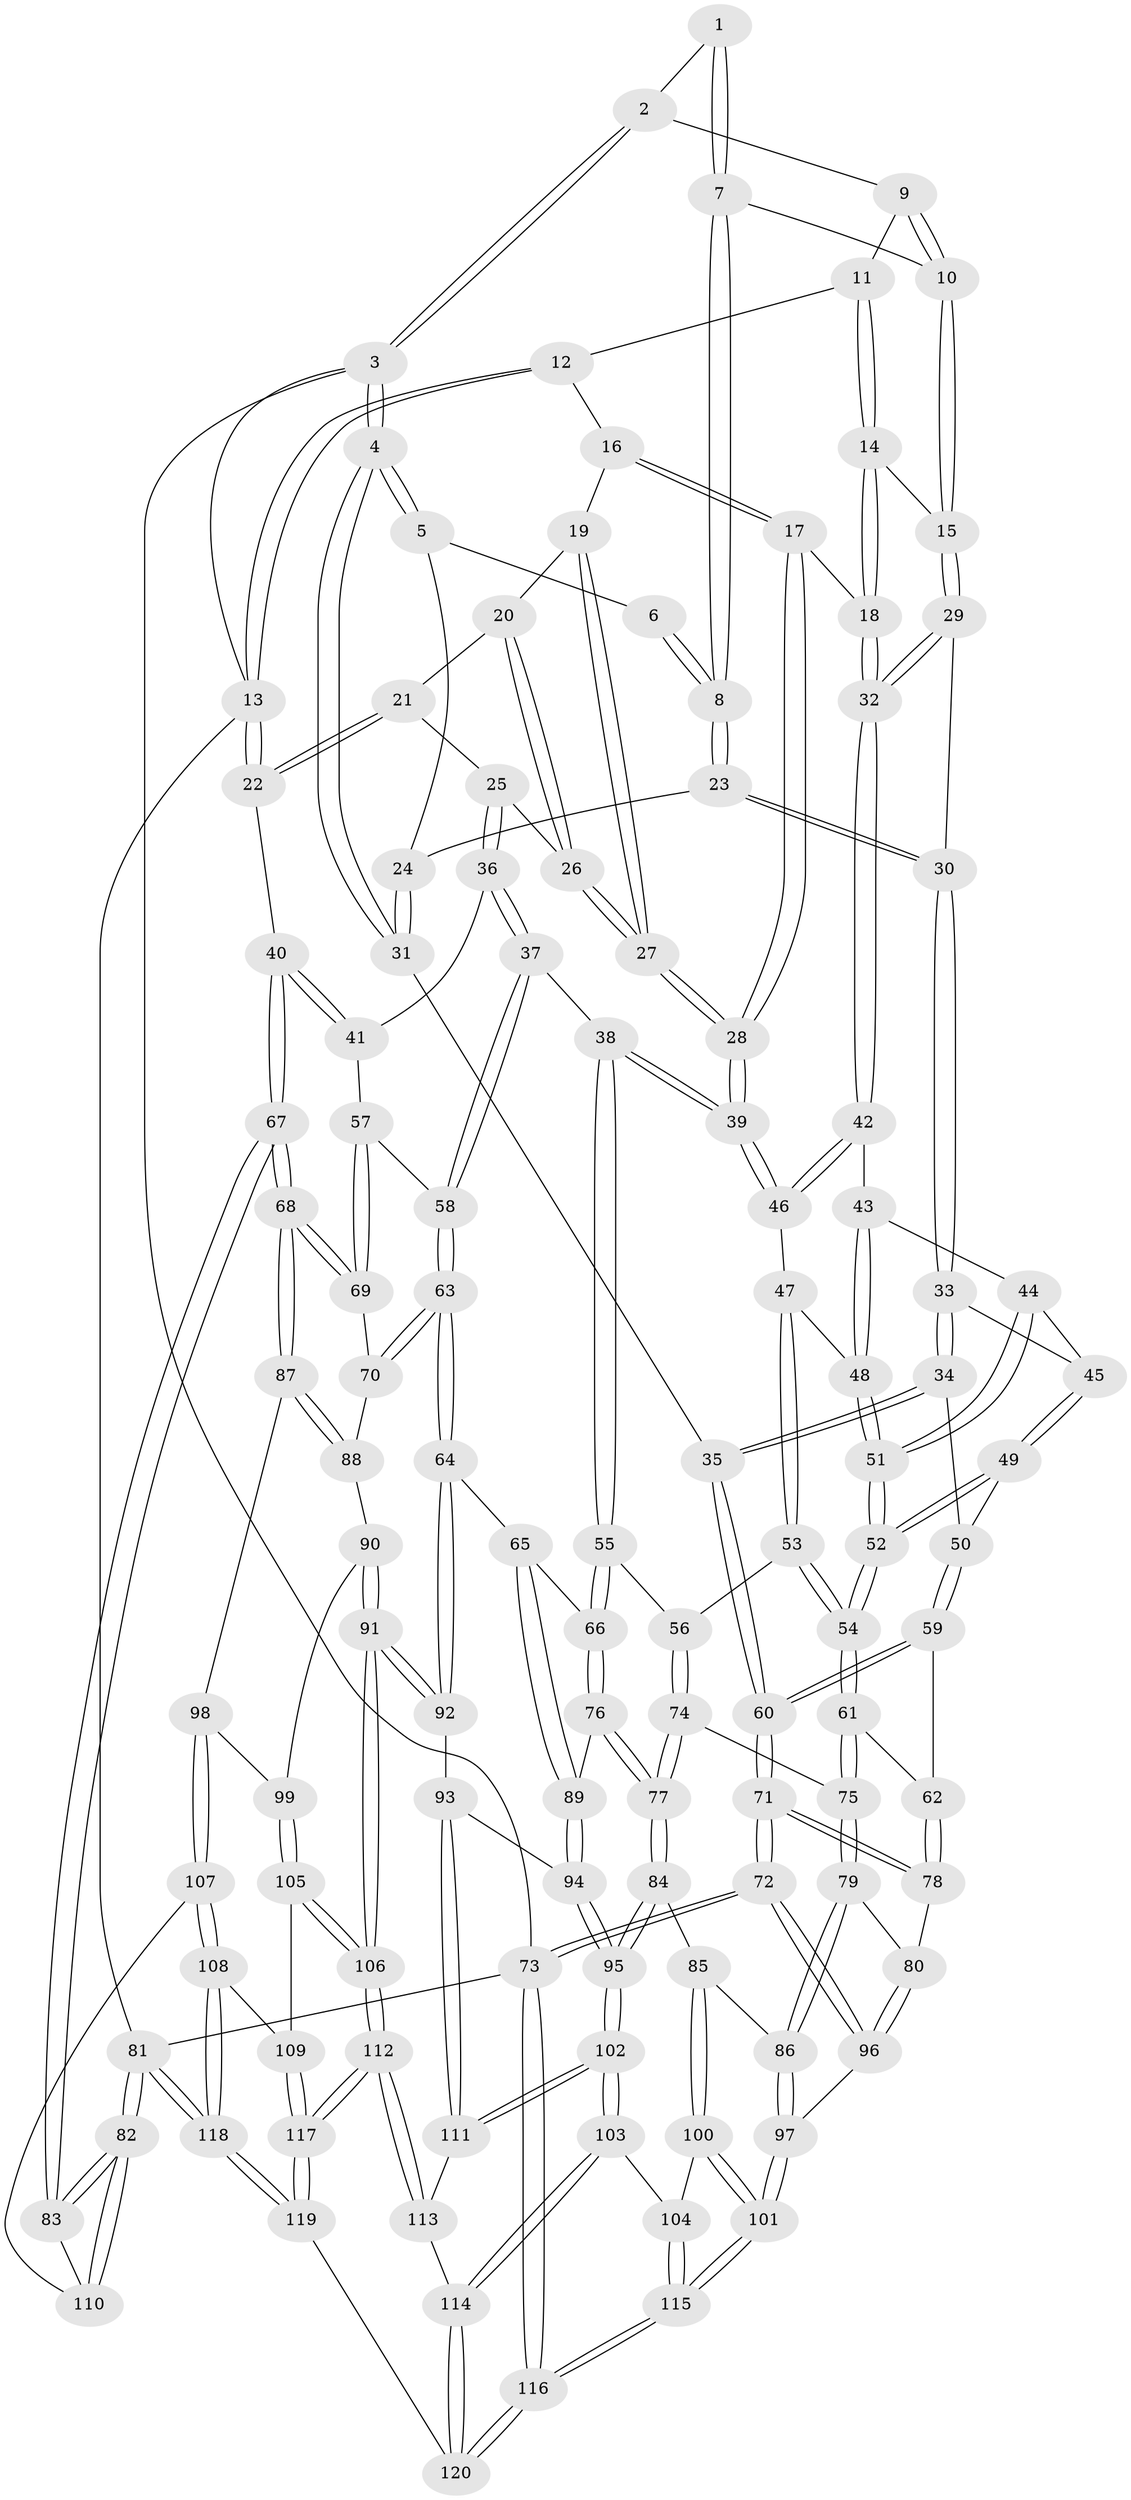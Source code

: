 // Generated by graph-tools (version 1.1) at 2025/51/03/09/25 03:51:12]
// undirected, 120 vertices, 297 edges
graph export_dot {
graph [start="1"]
  node [color=gray90,style=filled];
  1 [pos="+0.19042027628135108+0"];
  2 [pos="+0.20777853177472885+0"];
  3 [pos="+0+0"];
  4 [pos="+0+0"];
  5 [pos="+0.05931350733548394+0.06401774354128412"];
  6 [pos="+0.13645735840436216+0.04159359715126006"];
  7 [pos="+0.2140065247605228+0.14110039248776657"];
  8 [pos="+0.18160742633892527+0.16263102252870437"];
  9 [pos="+0.3845723889481505+0"];
  10 [pos="+0.34216658553850077+0.12665431900074411"];
  11 [pos="+0.5972236192128451+0"];
  12 [pos="+0.6077630988770574+0"];
  13 [pos="+1+0"];
  14 [pos="+0.5034429885153199+0.18882784179808768"];
  15 [pos="+0.38531251265948857+0.17447781325208264"];
  16 [pos="+0.6419001897352786+0"];
  17 [pos="+0.5985610272898274+0.2710768153462775"];
  18 [pos="+0.5249994636275964+0.2092289036037486"];
  19 [pos="+0.7479895161596911+0.12472354108893831"];
  20 [pos="+0.8689444737588417+0.10344642947932192"];
  21 [pos="+0.9510897438953072+0.08253090512586862"];
  22 [pos="+1+0"];
  23 [pos="+0.14765341531946724+0.18953409025966247"];
  24 [pos="+0.1435663628548675+0.18854055195921565"];
  25 [pos="+0.8498144953682578+0.30697745502238477"];
  26 [pos="+0.8200388533137374+0.29896107419938395"];
  27 [pos="+0.6816004901986564+0.27341861369267473"];
  28 [pos="+0.6314207132918142+0.30341759519576955"];
  29 [pos="+0.3518080728289447+0.2599649169711984"];
  30 [pos="+0.1877020549229306+0.3113705763351618"];
  31 [pos="+0+0.30249173536334073"];
  32 [pos="+0.3762753747794332+0.3587491343274536"];
  33 [pos="+0.1832275810356686+0.34696731053592245"];
  34 [pos="+0+0.3884367047144138"];
  35 [pos="+0+0.33871328649321053"];
  36 [pos="+0.9264100142068784+0.36796155500161276"];
  37 [pos="+0.6251868226134083+0.43754024248036705"];
  38 [pos="+0.6114677326596814+0.4240186940098261"];
  39 [pos="+0.6074165655343579+0.40156749027005667"];
  40 [pos="+1+0.40200435668217205"];
  41 [pos="+0.9759570010838714+0.4059596078505044"];
  42 [pos="+0.3765221154865065+0.36038273114314107"];
  43 [pos="+0.36617896223003904+0.36780741237456493"];
  44 [pos="+0.2596313754920288+0.40342790520347876"];
  45 [pos="+0.1898620365231237+0.35969989897485416"];
  46 [pos="+0.43695241134359625+0.3849323869577475"];
  47 [pos="+0.3887080269625961+0.4837440473390536"];
  48 [pos="+0.35931198932262476+0.4647264045118064"];
  49 [pos="+0.13659926110923734+0.49902948583982126"];
  50 [pos="+0.10595269245375304+0.514351529660135"];
  51 [pos="+0.27981420139019486+0.48054275870685387"];
  52 [pos="+0.26796011724522517+0.5550632271465589"];
  53 [pos="+0.41536189437406207+0.543361027209961"];
  54 [pos="+0.2755965527782311+0.5740398122456271"];
  55 [pos="+0.48792368766174327+0.5556233470605904"];
  56 [pos="+0.46305701880978095+0.5586693054885792"];
  57 [pos="+0.8204308247581513+0.5202324866813899"];
  58 [pos="+0.6822331897865697+0.495239288080883"];
  59 [pos="+0.10172863507469036+0.5261946366452316"];
  60 [pos="+0+0.5803114116894311"];
  61 [pos="+0.2733750110911687+0.5842111672996358"];
  62 [pos="+0.09698505827870335+0.6005528308724802"];
  63 [pos="+0.668291418882955+0.6769136022755173"];
  64 [pos="+0.6646382365117269+0.6823930440727969"];
  65 [pos="+0.5902904459530001+0.6795056681319684"];
  66 [pos="+0.516882100079548+0.6383552249048077"];
  67 [pos="+1+0.7070932975931077"];
  68 [pos="+1+0.7277587621238815"];
  69 [pos="+0.853836047454902+0.6278517012599825"];
  70 [pos="+0.8015226076060937+0.6789801256886879"];
  71 [pos="+0+0.7207513467868304"];
  72 [pos="+0+0.9592487040587383"];
  73 [pos="+0+1"];
  74 [pos="+0.38815901694075416+0.6742466765259756"];
  75 [pos="+0.27355912404945454+0.5923400324165978"];
  76 [pos="+0.46308897491899315+0.7314336081675387"];
  77 [pos="+0.4011002895325493+0.7516558962670826"];
  78 [pos="+0.06249528458138063+0.6843974284062649"];
  79 [pos="+0.22247536408586285+0.7174528040290519"];
  80 [pos="+0.08055922848122571+0.6946854488164812"];
  81 [pos="+1+1"];
  82 [pos="+1+1"];
  83 [pos="+1+0.7362419245172548"];
  84 [pos="+0.39908989692776037+0.7545445541875648"];
  85 [pos="+0.2952533302415971+0.7726093088682455"];
  86 [pos="+0.23962998182366804+0.7448984082701514"];
  87 [pos="+0.9699222730060953+0.7756258280081806"];
  88 [pos="+0.8056977737475491+0.725608512305934"];
  89 [pos="+0.5304018758422406+0.7612002285540406"];
  90 [pos="+0.7895177650309232+0.77797182087129"];
  91 [pos="+0.7036377413009663+0.8354099345352508"];
  92 [pos="+0.6756624063196397+0.8122781990728966"];
  93 [pos="+0.6006028941082066+0.8261218375937045"];
  94 [pos="+0.563799644104396+0.8173006499790706"];
  95 [pos="+0.44712996389173726+0.8837781202861139"];
  96 [pos="+0.11666025044254773+0.8684133668237758"];
  97 [pos="+0.15784297191845448+0.8844845535737882"];
  98 [pos="+0.9482639478589345+0.7947016915661644"];
  99 [pos="+0.9106289811642511+0.8121618960491401"];
  100 [pos="+0.3004107269490135+0.8835494224769539"];
  101 [pos="+0.2085362619938104+0.9732859907856785"];
  102 [pos="+0.4421541054063084+0.9063985526092475"];
  103 [pos="+0.43997435263719015+0.9114915961631845"];
  104 [pos="+0.3970496109873418+0.9100711308365723"];
  105 [pos="+0.8287143820434726+0.9057167238678699"];
  106 [pos="+0.7437321493842596+0.9358898029786249"];
  107 [pos="+0.9395811047473555+0.9412113905028358"];
  108 [pos="+0.9287169389783927+0.9525812537461971"];
  109 [pos="+0.9096109871534641+0.9452455603847338"];
  110 [pos="+0.9575869565379074+0.9392424604947259"];
  111 [pos="+0.5744914538366833+0.9092685569029914"];
  112 [pos="+0.724121728235725+1"];
  113 [pos="+0.57919151561033+0.9259066567513019"];
  114 [pos="+0.4675281392552717+1"];
  115 [pos="+0.20768739566948452+1"];
  116 [pos="+0.18145043231157926+1"];
  117 [pos="+0.7200379127377521+1"];
  118 [pos="+0.9734328749635478+1"];
  119 [pos="+0.7118119673482808+1"];
  120 [pos="+0.4751158192934036+1"];
  1 -- 2;
  1 -- 7;
  1 -- 7;
  2 -- 3;
  2 -- 3;
  2 -- 9;
  3 -- 4;
  3 -- 4;
  3 -- 13;
  3 -- 73;
  4 -- 5;
  4 -- 5;
  4 -- 31;
  4 -- 31;
  5 -- 6;
  5 -- 24;
  6 -- 8;
  6 -- 8;
  7 -- 8;
  7 -- 8;
  7 -- 10;
  8 -- 23;
  8 -- 23;
  9 -- 10;
  9 -- 10;
  9 -- 11;
  10 -- 15;
  10 -- 15;
  11 -- 12;
  11 -- 14;
  11 -- 14;
  12 -- 13;
  12 -- 13;
  12 -- 16;
  13 -- 22;
  13 -- 22;
  13 -- 81;
  14 -- 15;
  14 -- 18;
  14 -- 18;
  15 -- 29;
  15 -- 29;
  16 -- 17;
  16 -- 17;
  16 -- 19;
  17 -- 18;
  17 -- 28;
  17 -- 28;
  18 -- 32;
  18 -- 32;
  19 -- 20;
  19 -- 27;
  19 -- 27;
  20 -- 21;
  20 -- 26;
  20 -- 26;
  21 -- 22;
  21 -- 22;
  21 -- 25;
  22 -- 40;
  23 -- 24;
  23 -- 30;
  23 -- 30;
  24 -- 31;
  24 -- 31;
  25 -- 26;
  25 -- 36;
  25 -- 36;
  26 -- 27;
  26 -- 27;
  27 -- 28;
  27 -- 28;
  28 -- 39;
  28 -- 39;
  29 -- 30;
  29 -- 32;
  29 -- 32;
  30 -- 33;
  30 -- 33;
  31 -- 35;
  32 -- 42;
  32 -- 42;
  33 -- 34;
  33 -- 34;
  33 -- 45;
  34 -- 35;
  34 -- 35;
  34 -- 50;
  35 -- 60;
  35 -- 60;
  36 -- 37;
  36 -- 37;
  36 -- 41;
  37 -- 38;
  37 -- 58;
  37 -- 58;
  38 -- 39;
  38 -- 39;
  38 -- 55;
  38 -- 55;
  39 -- 46;
  39 -- 46;
  40 -- 41;
  40 -- 41;
  40 -- 67;
  40 -- 67;
  41 -- 57;
  42 -- 43;
  42 -- 46;
  42 -- 46;
  43 -- 44;
  43 -- 48;
  43 -- 48;
  44 -- 45;
  44 -- 51;
  44 -- 51;
  45 -- 49;
  45 -- 49;
  46 -- 47;
  47 -- 48;
  47 -- 53;
  47 -- 53;
  48 -- 51;
  48 -- 51;
  49 -- 50;
  49 -- 52;
  49 -- 52;
  50 -- 59;
  50 -- 59;
  51 -- 52;
  51 -- 52;
  52 -- 54;
  52 -- 54;
  53 -- 54;
  53 -- 54;
  53 -- 56;
  54 -- 61;
  54 -- 61;
  55 -- 56;
  55 -- 66;
  55 -- 66;
  56 -- 74;
  56 -- 74;
  57 -- 58;
  57 -- 69;
  57 -- 69;
  58 -- 63;
  58 -- 63;
  59 -- 60;
  59 -- 60;
  59 -- 62;
  60 -- 71;
  60 -- 71;
  61 -- 62;
  61 -- 75;
  61 -- 75;
  62 -- 78;
  62 -- 78;
  63 -- 64;
  63 -- 64;
  63 -- 70;
  63 -- 70;
  64 -- 65;
  64 -- 92;
  64 -- 92;
  65 -- 66;
  65 -- 89;
  65 -- 89;
  66 -- 76;
  66 -- 76;
  67 -- 68;
  67 -- 68;
  67 -- 83;
  67 -- 83;
  68 -- 69;
  68 -- 69;
  68 -- 87;
  68 -- 87;
  69 -- 70;
  70 -- 88;
  71 -- 72;
  71 -- 72;
  71 -- 78;
  71 -- 78;
  72 -- 73;
  72 -- 73;
  72 -- 96;
  72 -- 96;
  73 -- 116;
  73 -- 116;
  73 -- 81;
  74 -- 75;
  74 -- 77;
  74 -- 77;
  75 -- 79;
  75 -- 79;
  76 -- 77;
  76 -- 77;
  76 -- 89;
  77 -- 84;
  77 -- 84;
  78 -- 80;
  79 -- 80;
  79 -- 86;
  79 -- 86;
  80 -- 96;
  80 -- 96;
  81 -- 82;
  81 -- 82;
  81 -- 118;
  81 -- 118;
  82 -- 83;
  82 -- 83;
  82 -- 110;
  82 -- 110;
  83 -- 110;
  84 -- 85;
  84 -- 95;
  84 -- 95;
  85 -- 86;
  85 -- 100;
  85 -- 100;
  86 -- 97;
  86 -- 97;
  87 -- 88;
  87 -- 88;
  87 -- 98;
  88 -- 90;
  89 -- 94;
  89 -- 94;
  90 -- 91;
  90 -- 91;
  90 -- 99;
  91 -- 92;
  91 -- 92;
  91 -- 106;
  91 -- 106;
  92 -- 93;
  93 -- 94;
  93 -- 111;
  93 -- 111;
  94 -- 95;
  94 -- 95;
  95 -- 102;
  95 -- 102;
  96 -- 97;
  97 -- 101;
  97 -- 101;
  98 -- 99;
  98 -- 107;
  98 -- 107;
  99 -- 105;
  99 -- 105;
  100 -- 101;
  100 -- 101;
  100 -- 104;
  101 -- 115;
  101 -- 115;
  102 -- 103;
  102 -- 103;
  102 -- 111;
  102 -- 111;
  103 -- 104;
  103 -- 114;
  103 -- 114;
  104 -- 115;
  104 -- 115;
  105 -- 106;
  105 -- 106;
  105 -- 109;
  106 -- 112;
  106 -- 112;
  107 -- 108;
  107 -- 108;
  107 -- 110;
  108 -- 109;
  108 -- 118;
  108 -- 118;
  109 -- 117;
  109 -- 117;
  111 -- 113;
  112 -- 113;
  112 -- 113;
  112 -- 117;
  112 -- 117;
  113 -- 114;
  114 -- 120;
  114 -- 120;
  115 -- 116;
  115 -- 116;
  116 -- 120;
  116 -- 120;
  117 -- 119;
  117 -- 119;
  118 -- 119;
  118 -- 119;
  119 -- 120;
}

